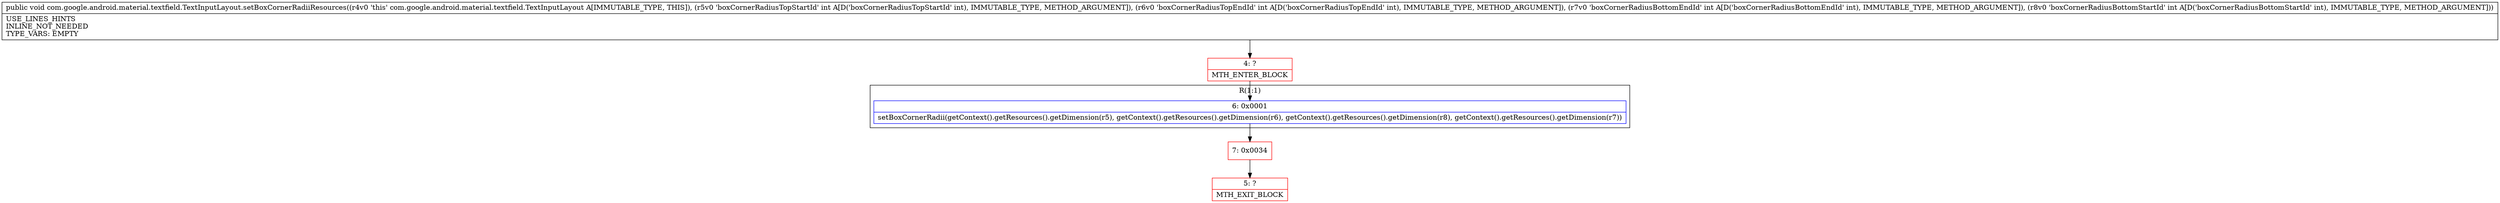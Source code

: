 digraph "CFG forcom.google.android.material.textfield.TextInputLayout.setBoxCornerRadiiResources(IIII)V" {
subgraph cluster_Region_1135400617 {
label = "R(1:1)";
node [shape=record,color=blue];
Node_6 [shape=record,label="{6\:\ 0x0001|setBoxCornerRadii(getContext().getResources().getDimension(r5), getContext().getResources().getDimension(r6), getContext().getResources().getDimension(r8), getContext().getResources().getDimension(r7))\l}"];
}
Node_4 [shape=record,color=red,label="{4\:\ ?|MTH_ENTER_BLOCK\l}"];
Node_7 [shape=record,color=red,label="{7\:\ 0x0034}"];
Node_5 [shape=record,color=red,label="{5\:\ ?|MTH_EXIT_BLOCK\l}"];
MethodNode[shape=record,label="{public void com.google.android.material.textfield.TextInputLayout.setBoxCornerRadiiResources((r4v0 'this' com.google.android.material.textfield.TextInputLayout A[IMMUTABLE_TYPE, THIS]), (r5v0 'boxCornerRadiusTopStartId' int A[D('boxCornerRadiusTopStartId' int), IMMUTABLE_TYPE, METHOD_ARGUMENT]), (r6v0 'boxCornerRadiusTopEndId' int A[D('boxCornerRadiusTopEndId' int), IMMUTABLE_TYPE, METHOD_ARGUMENT]), (r7v0 'boxCornerRadiusBottomEndId' int A[D('boxCornerRadiusBottomEndId' int), IMMUTABLE_TYPE, METHOD_ARGUMENT]), (r8v0 'boxCornerRadiusBottomStartId' int A[D('boxCornerRadiusBottomStartId' int), IMMUTABLE_TYPE, METHOD_ARGUMENT]))  | USE_LINES_HINTS\lINLINE_NOT_NEEDED\lTYPE_VARS: EMPTY\l}"];
MethodNode -> Node_4;Node_6 -> Node_7;
Node_4 -> Node_6;
Node_7 -> Node_5;
}

